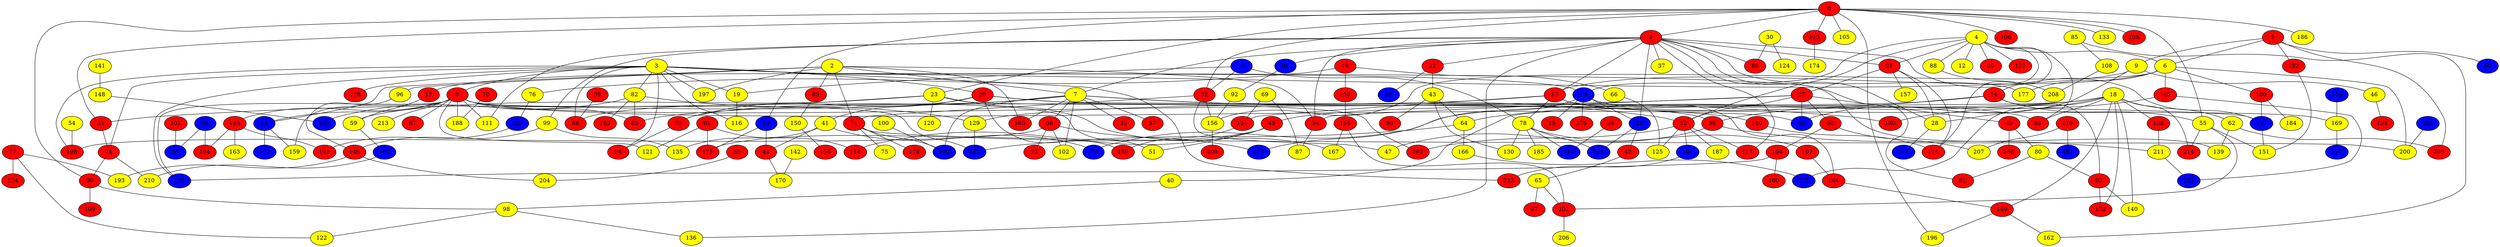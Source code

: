 graph {
0 [style = filled fillcolor = red];
1 [style = filled fillcolor = red];
2 [style = filled fillcolor = yellow];
3 [style = filled fillcolor = yellow];
4 [style = filled fillcolor = yellow];
5 [style = filled fillcolor = red];
6 [style = filled fillcolor = yellow];
7 [style = filled fillcolor = yellow];
8 [style = filled fillcolor = red];
9 [style = filled fillcolor = yellow];
10 [style = filled fillcolor = blue];
11 [style = filled fillcolor = blue];
12 [style = filled fillcolor = yellow];
13 [style = filled fillcolor = red];
14 [style = filled fillcolor = red];
15 [style = filled fillcolor = red];
16 [style = filled fillcolor = red];
17 [style = filled fillcolor = red];
18 [style = filled fillcolor = yellow];
19 [style = filled fillcolor = yellow];
20 [style = filled fillcolor = blue];
21 [style = filled fillcolor = red];
22 [style = filled fillcolor = red];
23 [style = filled fillcolor = yellow];
24 [style = filled fillcolor = blue];
25 [style = filled fillcolor = blue];
26 [style = filled fillcolor = red];
27 [style = filled fillcolor = red];
28 [style = filled fillcolor = yellow];
29 [style = filled fillcolor = red];
30 [style = filled fillcolor = yellow];
31 [style = filled fillcolor = red];
32 [style = filled fillcolor = red];
33 [style = filled fillcolor = red];
34 [style = filled fillcolor = red];
35 [style = filled fillcolor = blue];
36 [style = filled fillcolor = red];
37 [style = filled fillcolor = yellow];
38 [style = filled fillcolor = red];
39 [style = filled fillcolor = red];
40 [style = filled fillcolor = yellow];
41 [style = filled fillcolor = yellow];
42 [style = filled fillcolor = red];
43 [style = filled fillcolor = yellow];
44 [style = filled fillcolor = red];
45 [style = filled fillcolor = red];
46 [style = filled fillcolor = yellow];
47 [style = filled fillcolor = yellow];
48 [style = filled fillcolor = blue];
49 [style = filled fillcolor = red];
50 [style = filled fillcolor = blue];
51 [style = filled fillcolor = yellow];
52 [style = filled fillcolor = red];
53 [style = filled fillcolor = red];
54 [style = filled fillcolor = yellow];
55 [style = filled fillcolor = yellow];
56 [style = filled fillcolor = red];
57 [style = filled fillcolor = red];
58 [style = filled fillcolor = red];
59 [style = filled fillcolor = yellow];
60 [style = filled fillcolor = blue];
61 [style = filled fillcolor = red];
62 [style = filled fillcolor = yellow];
63 [style = filled fillcolor = red];
64 [style = filled fillcolor = yellow];
65 [style = filled fillcolor = yellow];
66 [style = filled fillcolor = yellow];
67 [style = filled fillcolor = red];
68 [style = filled fillcolor = red];
69 [style = filled fillcolor = yellow];
70 [style = filled fillcolor = red];
71 [style = filled fillcolor = red];
72 [style = filled fillcolor = red];
73 [style = filled fillcolor = blue];
74 [style = filled fillcolor = red];
75 [style = filled fillcolor = yellow];
76 [style = filled fillcolor = yellow];
77 [style = filled fillcolor = red];
78 [style = filled fillcolor = yellow];
79 [style = filled fillcolor = red];
80 [style = filled fillcolor = yellow];
81 [style = filled fillcolor = red];
82 [style = filled fillcolor = yellow];
83 [style = filled fillcolor = red];
84 [style = filled fillcolor = red];
85 [style = filled fillcolor = yellow];
86 [style = filled fillcolor = red];
87 [style = filled fillcolor = yellow];
88 [style = filled fillcolor = yellow];
89 [style = filled fillcolor = red];
90 [style = filled fillcolor = red];
91 [style = filled fillcolor = blue];
92 [style = filled fillcolor = yellow];
93 [style = filled fillcolor = red];
94 [style = filled fillcolor = blue];
95 [style = filled fillcolor = red];
96 [style = filled fillcolor = yellow];
97 [style = filled fillcolor = red];
98 [style = filled fillcolor = yellow];
99 [style = filled fillcolor = yellow];
100 [style = filled fillcolor = yellow];
101 [style = filled fillcolor = red];
102 [style = filled fillcolor = yellow];
103 [style = filled fillcolor = blue];
104 [style = filled fillcolor = red];
105 [style = filled fillcolor = yellow];
106 [style = filled fillcolor = red];
107 [style = filled fillcolor = red];
108 [style = filled fillcolor = yellow];
109 [style = filled fillcolor = red];
110 [style = filled fillcolor = red];
111 [style = filled fillcolor = yellow];
112 [style = filled fillcolor = blue];
113 [style = filled fillcolor = red];
114 [style = filled fillcolor = red];
115 [style = filled fillcolor = red];
116 [style = filled fillcolor = yellow];
117 [style = filled fillcolor = red];
118 [style = filled fillcolor = blue];
119 [style = filled fillcolor = blue];
120 [style = filled fillcolor = yellow];
121 [style = filled fillcolor = yellow];
122 [style = filled fillcolor = yellow];
123 [style = filled fillcolor = blue];
124 [style = filled fillcolor = yellow];
125 [style = filled fillcolor = yellow];
126 [style = filled fillcolor = red];
127 [style = filled fillcolor = red];
128 [style = filled fillcolor = red];
129 [style = filled fillcolor = yellow];
130 [style = filled fillcolor = yellow];
131 [style = filled fillcolor = red];
132 [style = filled fillcolor = red];
133 [style = filled fillcolor = yellow];
134 [style = filled fillcolor = red];
135 [style = filled fillcolor = yellow];
136 [style = filled fillcolor = yellow];
137 [style = filled fillcolor = blue];
138 [style = filled fillcolor = red];
139 [style = filled fillcolor = yellow];
140 [style = filled fillcolor = yellow];
141 [style = filled fillcolor = yellow];
142 [style = filled fillcolor = yellow];
143 [style = filled fillcolor = red];
144 [style = filled fillcolor = red];
145 [style = filled fillcolor = red];
146 [style = filled fillcolor = red];
147 [style = filled fillcolor = blue];
148 [style = filled fillcolor = yellow];
149 [style = filled fillcolor = red];
150 [style = filled fillcolor = yellow];
151 [style = filled fillcolor = yellow];
152 [style = filled fillcolor = blue];
153 [style = filled fillcolor = red];
154 [style = filled fillcolor = red];
155 [style = filled fillcolor = red];
156 [style = filled fillcolor = yellow];
157 [style = filled fillcolor = yellow];
158 [style = filled fillcolor = red];
159 [style = filled fillcolor = yellow];
160 [style = filled fillcolor = red];
161 [style = filled fillcolor = blue];
162 [style = filled fillcolor = yellow];
163 [style = filled fillcolor = yellow];
164 [style = filled fillcolor = blue];
165 [style = filled fillcolor = red];
166 [style = filled fillcolor = yellow];
167 [style = filled fillcolor = yellow];
168 [style = filled fillcolor = red];
169 [style = filled fillcolor = yellow];
170 [style = filled fillcolor = yellow];
171 [style = filled fillcolor = blue];
172 [style = filled fillcolor = blue];
173 [style = filled fillcolor = red];
174 [style = filled fillcolor = yellow];
175 [style = filled fillcolor = red];
176 [style = filled fillcolor = red];
177 [style = filled fillcolor = yellow];
178 [style = filled fillcolor = red];
179 [style = filled fillcolor = red];
180 [style = filled fillcolor = red];
181 [style = filled fillcolor = blue];
182 [style = filled fillcolor = blue];
183 [style = filled fillcolor = red];
184 [style = filled fillcolor = yellow];
185 [style = filled fillcolor = yellow];
186 [style = filled fillcolor = yellow];
187 [style = filled fillcolor = yellow];
188 [style = filled fillcolor = yellow];
189 [style = filled fillcolor = red];
190 [style = filled fillcolor = blue];
191 [style = filled fillcolor = red];
192 [style = filled fillcolor = blue];
193 [style = filled fillcolor = yellow];
194 [style = filled fillcolor = red];
195 [style = filled fillcolor = blue];
196 [style = filled fillcolor = yellow];
197 [style = filled fillcolor = yellow];
198 [style = filled fillcolor = red];
199 [style = filled fillcolor = red];
200 [style = filled fillcolor = yellow];
201 [style = filled fillcolor = red];
202 [style = filled fillcolor = red];
203 [style = filled fillcolor = blue];
204 [style = filled fillcolor = yellow];
205 [style = filled fillcolor = red];
206 [style = filled fillcolor = yellow];
207 [style = filled fillcolor = yellow];
208 [style = filled fillcolor = yellow];
209 [style = filled fillcolor = red];
210 [style = filled fillcolor = yellow];
211 [style = filled fillcolor = yellow];
212 [style = filled fillcolor = red];
213 [style = filled fillcolor = yellow];
214 [style = filled fillcolor = red];
215 [style = filled fillcolor = blue];
0 -- 31;
0 -- 25;
0 -- 23;
0 -- 1;
0 -- 32;
0 -- 55;
0 -- 90;
0 -- 105;
0 -- 106;
0 -- 113;
0 -- 133;
0 -- 138;
0 -- 186;
0 -- 196;
1 -- 7;
1 -- 17;
1 -- 20;
1 -- 21;
1 -- 22;
1 -- 28;
1 -- 34;
1 -- 37;
1 -- 81;
1 -- 86;
1 -- 91;
1 -- 99;
1 -- 111;
1 -- 117;
1 -- 136;
1 -- 137;
1 -- 177;
2 -- 7;
2 -- 24;
2 -- 34;
2 -- 71;
2 -- 89;
2 -- 96;
2 -- 165;
2 -- 197;
3 -- 8;
3 -- 10;
3 -- 19;
3 -- 26;
3 -- 68;
3 -- 74;
3 -- 82;
3 -- 84;
3 -- 116;
3 -- 126;
3 -- 139;
3 -- 152;
3 -- 197;
3 -- 198;
3 -- 212;
4 -- 6;
4 -- 10;
4 -- 12;
4 -- 14;
4 -- 21;
4 -- 29;
4 -- 52;
4 -- 63;
4 -- 88;
4 -- 115;
4 -- 127;
5 -- 6;
5 -- 9;
5 -- 60;
5 -- 132;
5 -- 205;
6 -- 17;
6 -- 109;
6 -- 145;
6 -- 156;
6 -- 177;
6 -- 200;
7 -- 31;
7 -- 33;
7 -- 52;
7 -- 56;
7 -- 57;
7 -- 79;
7 -- 102;
7 -- 165;
7 -- 180;
7 -- 190;
8 -- 24;
8 -- 36;
8 -- 50;
8 -- 51;
8 -- 67;
8 -- 83;
8 -- 111;
8 -- 121;
8 -- 143;
8 -- 147;
8 -- 152;
8 -- 159;
8 -- 188;
8 -- 213;
9 -- 13;
9 -- 46;
9 -- 50;
10 -- 15;
10 -- 20;
10 -- 144;
10 -- 176;
10 -- 203;
11 -- 19;
11 -- 32;
11 -- 78;
13 -- 59;
14 -- 36;
14 -- 55;
14 -- 73;
14 -- 93;
16 -- 66;
16 -- 76;
16 -- 153;
17 -- 63;
17 -- 78;
17 -- 83;
17 -- 131;
17 -- 169;
18 -- 28;
18 -- 40;
18 -- 45;
18 -- 62;
18 -- 63;
18 -- 64;
18 -- 128;
18 -- 140;
18 -- 149;
18 -- 171;
18 -- 173;
18 -- 214;
19 -- 116;
20 -- 42;
20 -- 123;
21 -- 27;
21 -- 28;
21 -- 115;
21 -- 157;
22 -- 43;
22 -- 48;
23 -- 59;
23 -- 68;
23 -- 120;
23 -- 167;
23 -- 202;
24 -- 159;
24 -- 192;
25 -- 44;
25 -- 175;
26 -- 41;
26 -- 79;
26 -- 110;
26 -- 137;
26 -- 189;
27 -- 34;
27 -- 49;
27 -- 50;
27 -- 52;
27 -- 58;
27 -- 129;
28 -- 118;
30 -- 86;
30 -- 124;
31 -- 74;
32 -- 47;
32 -- 71;
32 -- 156;
34 -- 87;
36 -- 47;
36 -- 211;
38 -- 112;
39 -- 68;
40 -- 98;
41 -- 44;
41 -- 73;
41 -- 135;
42 -- 65;
43 -- 64;
43 -- 95;
43 -- 130;
44 -- 170;
45 -- 51;
45 -- 114;
45 -- 175;
46 -- 154;
49 -- 80;
49 -- 168;
52 -- 117;
52 -- 125;
52 -- 161;
52 -- 187;
52 -- 202;
53 -- 204;
54 -- 198;
55 -- 151;
55 -- 201;
55 -- 214;
56 -- 72;
56 -- 102;
56 -- 198;
56 -- 203;
58 -- 104;
58 -- 207;
59 -- 182;
61 -- 114;
61 -- 121;
61 -- 175;
62 -- 139;
62 -- 205;
64 -- 147;
64 -- 166;
65 -- 97;
65 -- 201;
66 -- 125;
69 -- 87;
69 -- 131;
70 -- 188;
71 -- 75;
71 -- 178;
71 -- 190;
71 -- 200;
74 -- 90;
74 -- 210;
76 -- 103;
77 -- 122;
77 -- 134;
77 -- 193;
78 -- 107;
78 -- 112;
78 -- 123;
78 -- 130;
78 -- 185;
79 -- 84;
80 -- 81;
80 -- 93;
82 -- 83;
82 -- 129;
82 -- 183;
82 -- 195;
85 -- 108;
85 -- 162;
88 -- 208;
89 -- 150;
90 -- 98;
90 -- 199;
91 -- 92;
92 -- 156;
93 -- 140;
93 -- 173;
94 -- 35;
94 -- 194;
96 -- 146;
98 -- 122;
98 -- 136;
99 -- 135;
99 -- 146;
100 -- 190;
101 -- 35;
103 -- 191;
104 -- 152;
104 -- 160;
107 -- 144;
108 -- 208;
109 -- 137;
109 -- 184;
110 -- 115;
113 -- 174;
119 -- 169;
128 -- 211;
129 -- 147;
131 -- 189;
132 -- 151;
137 -- 151;
141 -- 148;
142 -- 170;
143 -- 163;
143 -- 191;
143 -- 194;
144 -- 149;
145 -- 180;
145 -- 215;
146 -- 193;
146 -- 204;
148 -- 195;
149 -- 162;
149 -- 196;
150 -- 158;
153 -- 155;
155 -- 167;
155 -- 201;
156 -- 209;
161 -- 212;
164 -- 200;
166 -- 171;
169 -- 172;
179 -- 181;
179 -- 207;
182 -- 210;
201 -- 206;
211 -- 215;
}
